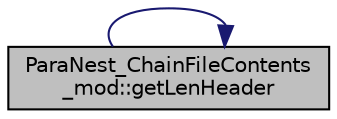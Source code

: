 digraph "ParaNest_ChainFileContents_mod::getLenHeader"
{
 // LATEX_PDF_SIZE
  edge [fontname="Helvetica",fontsize="10",labelfontname="Helvetica",labelfontsize="10"];
  node [fontname="Helvetica",fontsize="10",shape=record];
  rankdir="RL";
  Node1 [label="ParaNest_ChainFileContents\l_mod::getLenHeader",height=0.2,width=0.4,color="black", fillcolor="grey75", style="filled", fontcolor="black",tooltip="This is a method of the class ChainFileContents_type.  Return the length of the header of the chain f..."];
  Node1 -> Node1 [dir="back",color="midnightblue",fontsize="10",style="solid",fontname="Helvetica"];
}
